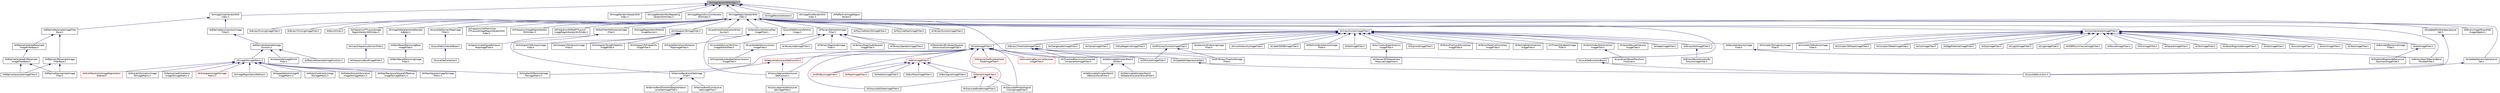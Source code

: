 digraph "itkImageIteratorWithIndex.h"
{
 // LATEX_PDF_SIZE
  edge [fontname="Helvetica",fontsize="10",labelfontname="Helvetica",labelfontsize="10"];
  node [fontname="Helvetica",fontsize="10",shape=record];
  Node1 [label="itkImageIteratorWithIndex.h",height=0.2,width=0.4,color="black", fillcolor="grey75", style="filled", fontcolor="black",tooltip=" "];
  Node1 -> Node2 [dir="back",color="midnightblue",fontsize="10",style="solid",fontname="Helvetica"];
  Node2 [label="itkImageLinearIteratorWith\lIndex.h",height=0.2,width=0.4,color="black", fillcolor="white", style="filled",URL="$itkImageLinearIteratorWithIndex_8h.html",tooltip=" "];
  Node2 -> Node3 [dir="back",color="midnightblue",fontsize="10",style="solid",fontname="Helvetica"];
  Node3 [label="itkBSplineDecompositionImage\lFilter.h",height=0.2,width=0.4,color="black", fillcolor="white", style="filled",URL="$itkBSplineDecompositionImageFilter_8h.html",tooltip=" "];
  Node3 -> Node4 [dir="back",color="midnightblue",fontsize="10",style="solid",fontname="Helvetica"];
  Node4 [label="itkBSplineInterpolateImage\lFunction.h",height=0.2,width=0.4,color="black", fillcolor="white", style="filled",URL="$itkBSplineInterpolateImageFunction_8h.html",tooltip=" "];
  Node4 -> Node5 [dir="back",color="midnightblue",fontsize="10",style="solid",fontname="Helvetica"];
  Node5 [label="itkBSplineResampleImageFunction.h",height=0.2,width=0.4,color="black", fillcolor="white", style="filled",URL="$itkBSplineResampleImageFunction_8h.html",tooltip=" "];
  Node4 -> Node6 [dir="back",color="midnightblue",fontsize="10",style="solid",fontname="Helvetica"];
  Node6 [label="itkImageToImageMetric.h",height=0.2,width=0.4,color="black", fillcolor="white", style="filled",URL="$itkImageToImageMetric_8h.html",tooltip=" "];
  Node6 -> Node7 [dir="back",color="midnightblue",fontsize="10",style="solid",fontname="Helvetica"];
  Node7 [label="itkGradientDifferenceImage\lToImageMetric.h",height=0.2,width=0.4,color="black", fillcolor="white", style="filled",URL="$itkGradientDifferenceImageToImageMetric_8h.html",tooltip=" "];
  Node6 -> Node8 [dir="back",color="midnightblue",fontsize="10",style="solid",fontname="Helvetica"];
  Node8 [label="itkHistogramImageToImage\lMetric.h",height=0.2,width=0.4,color="red", fillcolor="white", style="filled",URL="$itkHistogramImageToImageMetric_8h.html",tooltip=" "];
  Node6 -> Node15 [dir="back",color="midnightblue",fontsize="10",style="solid",fontname="Helvetica"];
  Node15 [label="itkImageRegistrationMethod.h",height=0.2,width=0.4,color="black", fillcolor="white", style="filled",URL="$itkImageRegistrationMethod_8h.html",tooltip=" "];
  Node6 -> Node16 [dir="back",color="midnightblue",fontsize="10",style="solid",fontname="Helvetica"];
  Node16 [label="itkKappaStatisticImageTo\lImageMetric.h",height=0.2,width=0.4,color="black", fillcolor="white", style="filled",URL="$itkKappaStatisticImageToImageMetric_8h.html",tooltip=" "];
  Node6 -> Node17 [dir="back",color="midnightblue",fontsize="10",style="solid",fontname="Helvetica"];
  Node17 [label="itkMatchCardinalityImage\lToImageMetric.h",height=0.2,width=0.4,color="black", fillcolor="white", style="filled",URL="$itkMatchCardinalityImageToImageMetric_8h.html",tooltip=" "];
  Node6 -> Node18 [dir="back",color="midnightblue",fontsize="10",style="solid",fontname="Helvetica"];
  Node18 [label="itkMattesMutualInformation\lImageToImageMetric.h",height=0.2,width=0.4,color="black", fillcolor="white", style="filled",URL="$itkMattesMutualInformationImageToImageMetric_8h.html",tooltip=" "];
  Node6 -> Node19 [dir="back",color="midnightblue",fontsize="10",style="solid",fontname="Helvetica"];
  Node19 [label="itkMeanReciprocalSquareDifference\lImageToImageMetric.h",height=0.2,width=0.4,color="black", fillcolor="white", style="filled",URL="$itkMeanReciprocalSquareDifferenceImageToImageMetric_8h.html",tooltip=" "];
  Node6 -> Node20 [dir="back",color="midnightblue",fontsize="10",style="solid",fontname="Helvetica"];
  Node20 [label="itkMeanSquaresImageToImage\lMetric.h",height=0.2,width=0.4,color="black", fillcolor="white", style="filled",URL="$itkMeanSquaresImageToImageMetric_8h.html",tooltip=" "];
  Node6 -> Node21 [dir="back",color="midnightblue",fontsize="10",style="solid",fontname="Helvetica"];
  Node21 [label="itkMultiResolutionImageRegistration\lMethod.h",height=0.2,width=0.4,color="red", fillcolor="white", style="filled",URL="$itkMultiResolutionImageRegistrationMethod_8h.html",tooltip=" "];
  Node6 -> Node23 [dir="back",color="midnightblue",fontsize="10",style="solid",fontname="Helvetica"];
  Node23 [label="itkMutualInformationImage\lToImageMetric.h",height=0.2,width=0.4,color="black", fillcolor="white", style="filled",URL="$itkMutualInformationImageToImageMetric_8h.html",tooltip=" "];
  Node6 -> Node24 [dir="back",color="midnightblue",fontsize="10",style="solid",fontname="Helvetica"];
  Node24 [label="itkNormalizedCorrelation\lImageToImageMetric.h",height=0.2,width=0.4,color="black", fillcolor="white", style="filled",URL="$itkNormalizedCorrelationImageToImageMetric_8h.html",tooltip=" "];
  Node4 -> Node25 [dir="back",color="midnightblue",fontsize="10",style="solid",fontname="Helvetica"];
  Node25 [label="itkInterpolateImagePoints\lFilter.h",height=0.2,width=0.4,color="black", fillcolor="white", style="filled",URL="$itkInterpolateImagePointsFilter_8h.html",tooltip=" "];
  Node2 -> Node26 [dir="back",color="midnightblue",fontsize="10",style="solid",fontname="Helvetica"];
  Node26 [label="itkBSplineResampleImageFilter\lBase.h",height=0.2,width=0.4,color="black", fillcolor="white", style="filled",URL="$itkBSplineResampleImageFilterBase_8h.html",tooltip=" "];
  Node26 -> Node27 [dir="back",color="midnightblue",fontsize="10",style="solid",fontname="Helvetica"];
  Node27 [label="itkBSplineCenteredResample\lImageFilterBase.h",height=0.2,width=0.4,color="black", fillcolor="white", style="filled",URL="$itkBSplineCenteredResampleImageFilterBase_8h.html",tooltip=" "];
  Node27 -> Node28 [dir="back",color="midnightblue",fontsize="10",style="solid",fontname="Helvetica"];
  Node28 [label="itkBSplineCenteredL2Resample\lImageFilterBase.h",height=0.2,width=0.4,color="black", fillcolor="white", style="filled",URL="$itkBSplineCenteredL2ResampleImageFilterBase_8h.html",tooltip=" "];
  Node28 -> Node29 [dir="back",color="midnightblue",fontsize="10",style="solid",fontname="Helvetica"];
  Node29 [label="itkBSplineDownsampleImage\lFilter.h",height=0.2,width=0.4,color="black", fillcolor="white", style="filled",URL="$itkBSplineDownsampleImageFilter_8h.html",tooltip=" "];
  Node28 -> Node30 [dir="back",color="midnightblue",fontsize="10",style="solid",fontname="Helvetica"];
  Node30 [label="itkBSplineUpsampleImageFilter.h",height=0.2,width=0.4,color="black", fillcolor="white", style="filled",URL="$itkBSplineUpsampleImageFilter_8h.html",tooltip=" "];
  Node26 -> Node31 [dir="back",color="midnightblue",fontsize="10",style="solid",fontname="Helvetica"];
  Node31 [label="itkBSplineL2ResampleImage\lFilterBase.h",height=0.2,width=0.4,color="black", fillcolor="white", style="filled",URL="$itkBSplineL2ResampleImageFilterBase_8h.html",tooltip=" "];
  Node31 -> Node29 [dir="back",color="midnightblue",fontsize="10",style="solid",fontname="Helvetica"];
  Node31 -> Node30 [dir="back",color="midnightblue",fontsize="10",style="solid",fontname="Helvetica"];
  Node1 -> Node32 [dir="back",color="midnightblue",fontsize="10",style="solid",fontname="Helvetica"];
  Node32 [label="itkImageRandomIteratorWith\lIndex.h",height=0.2,width=0.4,color="black", fillcolor="white", style="filled",URL="$itkImageRandomIteratorWithIndex_8h.html",tooltip=" "];
  Node1 -> Node33 [dir="back",color="midnightblue",fontsize="10",style="solid",fontname="Helvetica"];
  Node33 [label="itkImageRandomNonRepeating\lIteratorWithIndex.h",height=0.2,width=0.4,color="black", fillcolor="white", style="filled",URL="$itkImageRandomNonRepeatingIteratorWithIndex_8h.html",tooltip=" "];
  Node1 -> Node34 [dir="back",color="midnightblue",fontsize="10",style="solid",fontname="Helvetica"];
  Node34 [label="itkImageRegionExclusionIterator\lWithIndex.h",height=0.2,width=0.4,color="black", fillcolor="white", style="filled",URL="$itkImageRegionExclusionIteratorWithIndex_8h.html",tooltip=" "];
  Node1 -> Node35 [dir="back",color="midnightblue",fontsize="10",style="solid",fontname="Helvetica"];
  Node35 [label="itkImageRegionIteratorWith\lIndex.h",height=0.2,width=0.4,color="black", fillcolor="white", style="filled",URL="$itkImageRegionIteratorWithIndex_8h.html",tooltip=" "];
  Node35 -> Node36 [dir="back",color="midnightblue",fontsize="10",style="solid",fontname="Helvetica"];
  Node36 [label="itkBinaryImageToLevelSet\lImageAdaptor.h",height=0.2,width=0.4,color="black", fillcolor="white", style="filled",URL="$itkBinaryImageToLevelSetImageAdaptor_8h.html",tooltip=" "];
  Node35 -> Node37 [dir="back",color="midnightblue",fontsize="10",style="solid",fontname="Helvetica"];
  Node37 [label="itkBinaryMaskToNarrowBand\lPointSetFilter.h",height=0.2,width=0.4,color="black", fillcolor="white", style="filled",URL="$itkBinaryMaskToNarrowBandPointSetFilter_8h.html",tooltip=" "];
  Node35 -> Node38 [dir="back",color="midnightblue",fontsize="10",style="solid",fontname="Helvetica"];
  Node38 [label="itkBinaryPruningImageFilter.h",height=0.2,width=0.4,color="black", fillcolor="white", style="filled",URL="$itkBinaryPruningImageFilter_8h.html",tooltip=" "];
  Node35 -> Node39 [dir="back",color="midnightblue",fontsize="10",style="solid",fontname="Helvetica"];
  Node39 [label="itkBinaryThinningImageFilter.h",height=0.2,width=0.4,color="black", fillcolor="white", style="filled",URL="$itkBinaryThinningImageFilter_8h.html",tooltip=" "];
  Node35 -> Node40 [dir="back",color="midnightblue",fontsize="10",style="solid",fontname="Helvetica"];
  Node40 [label="itkBoxUtilities.h",height=0.2,width=0.4,color="black", fillcolor="white", style="filled",URL="$itkBoxUtilities_8h.html",tooltip=" "];
  Node35 -> Node41 [dir="back",color="midnightblue",fontsize="10",style="solid",fontname="Helvetica"];
  Node41 [label="itkDanielssonDistanceMap\lImageFilter.h",height=0.2,width=0.4,color="black", fillcolor="white", style="filled",URL="$itkDanielssonDistanceMapImageFilter_8h.html",tooltip=" "];
  Node41 -> Node42 [dir="back",color="midnightblue",fontsize="10",style="solid",fontname="Helvetica"];
  Node42 [label="itkCannySegmentationLevel\lSetFunction.h",height=0.2,width=0.4,color="black", fillcolor="white", style="filled",URL="$itkCannySegmentationLevelSetFunction_8h.html",tooltip=" "];
  Node42 -> Node43 [dir="back",color="midnightblue",fontsize="10",style="solid",fontname="Helvetica"];
  Node43 [label="itkCannySegmentationLevel\lSetImageFilter.h",height=0.2,width=0.4,color="black", fillcolor="white", style="filled",URL="$itkCannySegmentationLevelSetImageFilter_8h.html",tooltip=" "];
  Node41 -> Node44 [dir="back",color="midnightblue",fontsize="10",style="solid",fontname="Helvetica"];
  Node44 [label="itkSignedDanielssonDistance\lMapImageFilter.h",height=0.2,width=0.4,color="black", fillcolor="white", style="filled",URL="$itkSignedDanielssonDistanceMapImageFilter_8h.html",tooltip=" "];
  Node35 -> Node45 [dir="back",color="midnightblue",fontsize="10",style="solid",fontname="Helvetica"];
  Node45 [label="itkFastChamferDistanceImage\lFilter.h",height=0.2,width=0.4,color="black", fillcolor="white", style="filled",URL="$itkFastChamferDistanceImageFilter_8h.html",tooltip=" "];
  Node45 -> Node46 [dir="back",color="midnightblue",fontsize="10",style="solid",fontname="Helvetica"];
  Node46 [label="itkApproximateSignedDistance\lMapImageFilter.h",height=0.2,width=0.4,color="black", fillcolor="white", style="filled",URL="$itkApproximateSignedDistanceMapImageFilter_8h.html",tooltip=" "];
  Node45 -> Node47 [dir="back",color="midnightblue",fontsize="10",style="solid",fontname="Helvetica"];
  Node47 [label="itkNarrowBandLevelSetImage\lFilter.h",height=0.2,width=0.4,color="black", fillcolor="white", style="filled",URL="$itkNarrowBandLevelSetImageFilter_8h.html",tooltip=" "];
  Node47 -> Node48 [dir="back",color="midnightblue",fontsize="10",style="solid",fontname="Helvetica"];
  Node48 [label="itkNarrowBandCurvesLevel\lSetImageFilter.h",height=0.2,width=0.4,color="black", fillcolor="white", style="filled",URL="$itkNarrowBandCurvesLevelSetImageFilter_8h.html",tooltip=" "];
  Node47 -> Node49 [dir="back",color="midnightblue",fontsize="10",style="solid",fontname="Helvetica"];
  Node49 [label="itkNarrowBandThresholdSegmentation\lLevelSetImageFilter.h",height=0.2,width=0.4,color="black", fillcolor="white", style="filled",URL="$itkNarrowBandThresholdSegmentationLevelSetImageFilter_8h.html",tooltip=" "];
  Node35 -> Node50 [dir="back",color="midnightblue",fontsize="10",style="solid",fontname="Helvetica"];
  Node50 [label="itkFrequencyFFTLayoutImage\lRegionIteratorWithIndex.h",height=0.2,width=0.4,color="black", fillcolor="white", style="filled",URL="$itkFrequencyFFTLayoutImageRegionIteratorWithIndex_8h.html",tooltip=" "];
  Node50 -> Node51 [dir="back",color="midnightblue",fontsize="10",style="solid",fontname="Helvetica"];
  Node51 [label="itkUnaryFrequencyDomainFilter.h",height=0.2,width=0.4,color="black", fillcolor="white", style="filled",URL="$itkUnaryFrequencyDomainFilter_8h.html",tooltip=" "];
  Node51 -> Node52 [dir="back",color="midnightblue",fontsize="10",style="solid",fontname="Helvetica"];
  Node52 [label="itkFrequencyBandImageFilter.h",height=0.2,width=0.4,color="black", fillcolor="white", style="filled",URL="$itkFrequencyBandImageFilter_8h.html",tooltip=" "];
  Node35 -> Node53 [dir="back",color="midnightblue",fontsize="10",style="solid",fontname="Helvetica"];
  Node53 [label="itkFrequencyHalfHermitian\lFFTLayoutImageRegionIteratorWith\lIndex.h",height=0.2,width=0.4,color="black", fillcolor="white", style="filled",URL="$itkFrequencyHalfHermitianFFTLayoutImageRegionIteratorWithIndex_8h.html",tooltip=" "];
  Node35 -> Node54 [dir="back",color="midnightblue",fontsize="10",style="solid",fontname="Helvetica"];
  Node54 [label="itkFrequencyImageRegionIterator\lWithIndex.h",height=0.2,width=0.4,color="black", fillcolor="white", style="filled",URL="$itkFrequencyImageRegionIteratorWithIndex_8h.html",tooltip=" "];
  Node35 -> Node55 [dir="back",color="midnightblue",fontsize="10",style="solid",fontname="Helvetica"];
  Node55 [label="itkFrequencyShiftedFFTLayout\lImageRegionIteratorWithIndex.h",height=0.2,width=0.4,color="black", fillcolor="white", style="filled",URL="$itkFrequencyShiftedFFTLayoutImageRegionIteratorWithIndex_8h.html",tooltip=" "];
  Node35 -> Node56 [dir="back",color="midnightblue",fontsize="10",style="solid",fontname="Helvetica"];
  Node56 [label="itkHistogramToImageFilter.h",height=0.2,width=0.4,color="black", fillcolor="white", style="filled",URL="$itkHistogramToImageFilter_8h.html",tooltip=" "];
  Node56 -> Node57 [dir="back",color="midnightblue",fontsize="10",style="solid",fontname="Helvetica"];
  Node57 [label="itkHistogramToEntropyImage\lFilter.h",height=0.2,width=0.4,color="black", fillcolor="white", style="filled",URL="$itkHistogramToEntropyImageFilter_8h.html",tooltip=" "];
  Node56 -> Node58 [dir="back",color="midnightblue",fontsize="10",style="solid",fontname="Helvetica"];
  Node58 [label="itkHistogramToIntensityImage\lFilter.h",height=0.2,width=0.4,color="black", fillcolor="white", style="filled",URL="$itkHistogramToIntensityImageFilter_8h.html",tooltip=" "];
  Node56 -> Node59 [dir="back",color="midnightblue",fontsize="10",style="solid",fontname="Helvetica"];
  Node59 [label="itkHistogramToLogProbability\lImageFilter.h",height=0.2,width=0.4,color="black", fillcolor="white", style="filled",URL="$itkHistogramToLogProbabilityImageFilter_8h.html",tooltip=" "];
  Node56 -> Node60 [dir="back",color="midnightblue",fontsize="10",style="solid",fontname="Helvetica"];
  Node60 [label="itkHistogramToProbability\lImageFilter.h",height=0.2,width=0.4,color="black", fillcolor="white", style="filled",URL="$itkHistogramToProbabilityImageFilter_8h.html",tooltip=" "];
  Node35 -> Node61 [dir="back",color="midnightblue",fontsize="10",style="solid",fontname="Helvetica"];
  Node61 [label="itkImageRegistrationMethod\lImageSource.h",height=0.2,width=0.4,color="black", fillcolor="white", style="filled",URL="$itkImageRegistrationMethodImageSource_8h.html",tooltip=" "];
  Node35 -> Node62 [dir="back",color="midnightblue",fontsize="10",style="solid",fontname="Helvetica"];
  Node62 [label="itkImageToNeighborhoodSample\lAdaptor.h",height=0.2,width=0.4,color="black", fillcolor="white", style="filled",URL="$itkImageToNeighborhoodSampleAdaptor_8h.html",tooltip=" "];
  Node62 -> Node63 [dir="back",color="midnightblue",fontsize="10",style="solid",fontname="Helvetica"];
  Node63 [label="itkPatchBasedDenoisingBase\lImageFilter.h",height=0.2,width=0.4,color="black", fillcolor="white", style="filled",URL="$itkPatchBasedDenoisingBaseImageFilter_8h.html",tooltip=" "];
  Node63 -> Node64 [dir="back",color="midnightblue",fontsize="10",style="solid",fontname="Helvetica"];
  Node64 [label="itkPatchBasedDenoisingImage\lFilter.h",height=0.2,width=0.4,color="black", fillcolor="white", style="filled",URL="$itkPatchBasedDenoisingImageFilter_8h.html",tooltip=" "];
  Node35 -> Node65 [dir="back",color="midnightblue",fontsize="10",style="solid",fontname="Helvetica"];
  Node65 [label="itkLandmarkDisplacementField\lSource.h",height=0.2,width=0.4,color="black", fillcolor="white", style="filled",URL="$itkLandmarkDisplacementFieldSource_8h.html",tooltip=" "];
  Node35 -> Node66 [dir="back",color="midnightblue",fontsize="10",style="solid",fontname="Helvetica"];
  Node66 [label="itkLevelSetDomainMapImage\lFilter.h",height=0.2,width=0.4,color="black", fillcolor="white", style="filled",URL="$itkLevelSetDomainMapImageFilter_8h.html",tooltip=" "];
  Node66 -> Node67 [dir="back",color="midnightblue",fontsize="10",style="solid",fontname="Helvetica"];
  Node67 [label="itkLevelSetContainerBase.h",height=0.2,width=0.4,color="black", fillcolor="white", style="filled",URL="$itkLevelSetContainerBase_8h.html",tooltip=" "];
  Node67 -> Node68 [dir="back",color="midnightblue",fontsize="10",style="solid",fontname="Helvetica"];
  Node68 [label="itkLevelSetContainer.h",height=0.2,width=0.4,color="black", fillcolor="white", style="filled",URL="$itkLevelSetContainer_8h.html",tooltip=" "];
  Node35 -> Node69 [dir="back",color="midnightblue",fontsize="10",style="solid",fontname="Helvetica"];
  Node69 [label="itkLevelSetDomainPartition\lImage.h",height=0.2,width=0.4,color="black", fillcolor="white", style="filled",URL="$itkLevelSetDomainPartitionImage_8h.html",tooltip=" "];
  Node69 -> Node70 [dir="back",color="midnightblue",fontsize="10",style="solid",fontname="Helvetica"];
  Node70 [label="itkLevelSetDomainPartition\lImageWithKdTree.h",height=0.2,width=0.4,color="black", fillcolor="white", style="filled",URL="$itkLevelSetDomainPartitionImageWithKdTree_8h.html",tooltip=" "];
  Node35 -> Node71 [dir="back",color="midnightblue",fontsize="10",style="solid",fontname="Helvetica"];
  Node71 [label="itkLevelSetEvolutionBase.h",height=0.2,width=0.4,color="black", fillcolor="white", style="filled",URL="$itkLevelSetEvolutionBase_8h.html",tooltip=" "];
  Node71 -> Node72 [dir="back",color="midnightblue",fontsize="10",style="solid",fontname="Helvetica"];
  Node72 [label="itkLevelSetEvolution.h",height=0.2,width=0.4,color="black", fillcolor="white", style="filled",URL="$itkLevelSetEvolution_8h.html",tooltip=" "];
  Node35 -> Node73 [dir="back",color="midnightblue",fontsize="10",style="solid",fontname="Helvetica"];
  Node73 [label="itkPolylineMask2DImageFilter.h",height=0.2,width=0.4,color="black", fillcolor="white", style="filled",URL="$itkPolylineMask2DImageFilter_8h.html",tooltip=" "];
  Node35 -> Node74 [dir="back",color="midnightblue",fontsize="10",style="solid",fontname="Helvetica"];
  Node74 [label="itkPolylineMaskImageFilter.h",height=0.2,width=0.4,color="black", fillcolor="white", style="filled",URL="$itkPolylineMaskImageFilter_8h.html",tooltip=" "];
  Node35 -> Node75 [dir="back",color="midnightblue",fontsize="10",style="solid",fontname="Helvetica"];
  Node75 [label="itkTernaryFunctorImageFilter.h",height=0.2,width=0.4,color="black", fillcolor="white", style="filled",URL="$itkTernaryFunctorImageFilter_8h.html",tooltip=" "];
  Node35 -> Node76 [dir="back",color="midnightblue",fontsize="10",style="solid",fontname="Helvetica"];
  Node76 [label="itkTernaryGeneratorImage\lFilter.h",height=0.2,width=0.4,color="black", fillcolor="white", style="filled",URL="$itkTernaryGeneratorImageFilter_8h.html",tooltip=" "];
  Node76 -> Node77 [dir="back",color="midnightblue",fontsize="10",style="solid",fontname="Helvetica"];
  Node77 [label="itkLandweberDeconvolution\lImageFilter.h",height=0.2,width=0.4,color="black", fillcolor="white", style="filled",URL="$itkLandweberDeconvolutionImageFilter_8h.html",tooltip=" "];
  Node77 -> Node78 [dir="back",color="midnightblue",fontsize="10",style="solid",fontname="Helvetica"];
  Node78 [label="itkProjectedLandweberDeconvolution\lImageFilter.h",height=0.2,width=0.4,color="black", fillcolor="white", style="filled",URL="$itkProjectedLandweberDeconvolutionImageFilter_8h.html",tooltip=" "];
  Node76 -> Node79 [dir="back",color="midnightblue",fontsize="10",style="solid",fontname="Helvetica"];
  Node79 [label="itkParametricBlindLeastSquares\lDeconvolutionImageFilter.h",height=0.2,width=0.4,color="black", fillcolor="white", style="filled",URL="$itkParametricBlindLeastSquaresDeconvolutionImageFilter_8h.html",tooltip=" "];
  Node76 -> Node80 [dir="back",color="midnightblue",fontsize="10",style="solid",fontname="Helvetica"];
  Node80 [label="itkTernaryAddImageFilter.h",height=0.2,width=0.4,color="black", fillcolor="white", style="filled",URL="$itkTernaryAddImageFilter_8h.html",tooltip=" "];
  Node76 -> Node81 [dir="back",color="midnightblue",fontsize="10",style="solid",fontname="Helvetica"];
  Node81 [label="itkTernaryMagnitudeImage\lFilter.h",height=0.2,width=0.4,color="black", fillcolor="white", style="filled",URL="$itkTernaryMagnitudeImageFilter_8h.html",tooltip=" "];
  Node76 -> Node82 [dir="back",color="midnightblue",fontsize="10",style="solid",fontname="Helvetica"];
  Node82 [label="itkTernaryMagnitudeSquared\lImageFilter.h",height=0.2,width=0.4,color="black", fillcolor="white", style="filled",URL="$itkTernaryMagnitudeSquaredImageFilter_8h.html",tooltip=" "];
  Node76 -> Node83 [dir="back",color="midnightblue",fontsize="10",style="solid",fontname="Helvetica"];
  Node83 [label="itkTernaryOperatorImageFilter.h",height=0.2,width=0.4,color="black", fillcolor="white", style="filled",URL="$itkTernaryOperatorImageFilter_8h.html",tooltip=" "];
  Node35 -> Node84 [dir="back",color="midnightblue",fontsize="10",style="solid",fontname="Helvetica"];
  Node84 [label="itkUnaryFunctorImageFilter.h",height=0.2,width=0.4,color="black", fillcolor="white", style="filled",URL="$itkUnaryFunctorImageFilter_8h.html",tooltip=" "];
  Node84 -> Node85 [dir="back",color="midnightblue",fontsize="10",style="solid",fontname="Helvetica"];
  Node85 [label="itkAdaptImageFilter.h",height=0.2,width=0.4,color="black", fillcolor="white", style="filled",URL="$itkAdaptImageFilter_8h.html",tooltip=" "];
  Node84 -> Node86 [dir="back",color="midnightblue",fontsize="10",style="solid",fontname="Helvetica"];
  Node86 [label="itkBinaryNotImageFilter.h",height=0.2,width=0.4,color="black", fillcolor="white", style="filled",URL="$itkBinaryNotImageFilter_8h.html",tooltip=" "];
  Node86 -> Node87 [dir="back",color="midnightblue",fontsize="10",style="solid",fontname="Helvetica"];
  Node87 [label="itkBinaryReconstructionBy\lErosionImageFilter.h",height=0.2,width=0.4,color="black", fillcolor="white", style="filled",URL="$itkBinaryReconstructionByErosionImageFilter_8h.html",tooltip=" "];
  Node84 -> Node88 [dir="back",color="midnightblue",fontsize="10",style="solid",fontname="Helvetica"];
  Node88 [label="itkBinaryThresholdImageFilter.h",height=0.2,width=0.4,color="black", fillcolor="white", style="filled",URL="$itkBinaryThresholdImageFilter_8h.html",tooltip=" "];
  Node88 -> Node89 [dir="back",color="midnightblue",fontsize="10",style="solid",fontname="Helvetica"];
  Node89 [label="itkDeformableSimplexMesh3\lDFilter.h",height=0.2,width=0.4,color="black", fillcolor="white", style="filled",URL="$itkDeformableSimplexMesh3DFilter_8h.html",tooltip=" "];
  Node89 -> Node90 [dir="back",color="midnightblue",fontsize="10",style="solid",fontname="Helvetica"];
  Node90 [label="itkDeformableSimplexMesh3\lDBalloonForceFilter.h",height=0.2,width=0.4,color="black", fillcolor="white", style="filled",URL="$itkDeformableSimplexMesh3DBalloonForceFilter_8h.html",tooltip=" "];
  Node89 -> Node91 [dir="back",color="midnightblue",fontsize="10",style="solid",fontname="Helvetica"];
  Node91 [label="itkDeformableSimplexMesh3\lDGradientConstraintForceFilter.h",height=0.2,width=0.4,color="black", fillcolor="white", style="filled",URL="$itkDeformableSimplexMesh3DGradientConstraintForceFilter_8h.html",tooltip=" "];
  Node88 -> Node92 [dir="back",color="midnightblue",fontsize="10",style="solid",fontname="Helvetica"];
  Node92 [label="itkGPUBinaryThresholdImage\lFilter.h",height=0.2,width=0.4,color="black", fillcolor="white", style="filled",URL="$itkGPUBinaryThresholdImageFilter_8h.html",tooltip=" "];
  Node88 -> Node71 [dir="back",color="midnightblue",fontsize="10",style="solid",fontname="Helvetica"];
  Node88 -> Node93 [dir="back",color="midnightblue",fontsize="10",style="solid",fontname="Helvetica"];
  Node93 [label="itkThresholdMaximumConnected\lComponentsImageFilter.h",height=0.2,width=0.4,color="black", fillcolor="white", style="filled",URL="$itkThresholdMaximumConnectedComponentsImageFilter_8h.html",tooltip=" "];
  Node84 -> Node94 [dir="back",color="midnightblue",fontsize="10",style="solid",fontname="Helvetica"];
  Node94 [label="itkCastImageFilter.h",height=0.2,width=0.4,color="black", fillcolor="white", style="filled",URL="$itkCastImageFilter_8h.html",tooltip=" "];
  Node94 -> Node95 [dir="back",color="midnightblue",fontsize="10",style="solid",fontname="Helvetica"];
  Node95 [label="itkBoxImageFilter.h",height=0.2,width=0.4,color="red", fillcolor="white", style="filled",URL="$itkBoxImageFilter_8h.html",tooltip=" "];
  Node95 -> Node96 [dir="back",color="midnightblue",fontsize="10",style="solid",fontname="Helvetica"];
  Node96 [label="itkBoxMeanImageFilter.h",height=0.2,width=0.4,color="black", fillcolor="white", style="filled",URL="$itkBoxMeanImageFilter_8h.html",tooltip=" "];
  Node95 -> Node97 [dir="back",color="midnightblue",fontsize="10",style="solid",fontname="Helvetica"];
  Node97 [label="itkBoxSigmaImageFilter.h",height=0.2,width=0.4,color="black", fillcolor="white", style="filled",URL="$itkBoxSigmaImageFilter_8h.html",tooltip=" "];
  Node95 -> Node98 [dir="back",color="midnightblue",fontsize="10",style="solid",fontname="Helvetica"];
  Node98 [label="itkGPUBoxImageFilter.h",height=0.2,width=0.4,color="red", fillcolor="white", style="filled",URL="$itkGPUBoxImageFilter_8h.html",tooltip=" "];
  Node95 -> Node100 [dir="back",color="midnightblue",fontsize="10",style="solid",fontname="Helvetica"];
  Node100 [label="itkKernelImageFilter.h",height=0.2,width=0.4,color="red", fillcolor="white", style="filled",URL="$itkKernelImageFilter_8h.html",tooltip=" "];
  Node100 -> Node103 [dir="back",color="midnightblue",fontsize="10",style="solid",fontname="Helvetica"];
  Node103 [label="itkGrayscaleDilateImageFilter.h",height=0.2,width=0.4,color="black", fillcolor="white", style="filled",URL="$itkGrayscaleDilateImageFilter_8h.html",tooltip=" "];
  Node100 -> Node106 [dir="back",color="midnightblue",fontsize="10",style="solid",fontname="Helvetica"];
  Node106 [label="itkGrayscaleErodeImageFilter.h",height=0.2,width=0.4,color="black", fillcolor="white", style="filled",URL="$itkGrayscaleErodeImageFilter_8h.html",tooltip=" "];
  Node100 -> Node109 [dir="back",color="midnightblue",fontsize="10",style="solid",fontname="Helvetica"];
  Node109 [label="itkGrayscaleMorphological\lClosingImageFilter.h",height=0.2,width=0.4,color="black", fillcolor="white", style="filled",URL="$itkGrayscaleMorphologicalClosingImageFilter_8h.html",tooltip=" "];
  Node95 -> Node141 [dir="back",color="midnightblue",fontsize="10",style="solid",fontname="Helvetica"];
  Node141 [label="itkMeanImageFilter.h",height=0.2,width=0.4,color="red", fillcolor="white", style="filled",URL="$itkMeanImageFilter_8h.html",tooltip=" "];
  Node95 -> Node142 [dir="back",color="midnightblue",fontsize="10",style="solid",fontname="Helvetica"];
  Node142 [label="itkMedianImageFilter.h",height=0.2,width=0.4,color="black", fillcolor="white", style="filled",URL="$itkMedianImageFilter_8h.html",tooltip=" "];
  Node94 -> Node42 [dir="back",color="midnightblue",fontsize="10",style="solid",fontname="Helvetica"];
  Node94 -> Node145 [dir="back",color="midnightblue",fontsize="10",style="solid",fontname="Helvetica"];
  Node145 [label="itkExponentialDisplacement\lFieldImageFilter.h",height=0.2,width=0.4,color="red", fillcolor="white", style="filled",URL="$itkExponentialDisplacementFieldImageFilter_8h.html",tooltip=" "];
  Node94 -> Node98 [dir="back",color="midnightblue",fontsize="10",style="solid",fontname="Helvetica"];
  Node94 -> Node148 [dir="back",color="midnightblue",fontsize="10",style="solid",fontname="Helvetica"];
  Node148 [label="itkGPUCastImageFilter.h",height=0.2,width=0.4,color="black", fillcolor="white", style="filled",URL="$itkGPUCastImageFilter_8h.html",tooltip=" "];
  Node94 -> Node7 [dir="back",color="midnightblue",fontsize="10",style="solid",fontname="Helvetica"];
  Node94 -> Node103 [dir="back",color="midnightblue",fontsize="10",style="solid",fontname="Helvetica"];
  Node94 -> Node106 [dir="back",color="midnightblue",fontsize="10",style="solid",fontname="Helvetica"];
  Node94 -> Node109 [dir="back",color="midnightblue",fontsize="10",style="solid",fontname="Helvetica"];
  Node94 -> Node149 [dir="back",color="midnightblue",fontsize="10",style="solid",fontname="Helvetica"];
  Node149 [label="itkSegmentationLevelSetFunction.h",height=0.2,width=0.4,color="red", fillcolor="white", style="filled",URL="$itkSegmentationLevelSetFunction_8h.html",tooltip=" "];
  Node149 -> Node42 [dir="back",color="midnightblue",fontsize="10",style="solid",fontname="Helvetica"];
  Node149 -> Node47 [dir="back",color="midnightblue",fontsize="10",style="solid",fontname="Helvetica"];
  Node94 -> Node167 [dir="back",color="midnightblue",fontsize="10",style="solid",fontname="Helvetica"];
  Node167 [label="itkSmoothingRecursiveGaussian\lImageFilter.h",height=0.2,width=0.4,color="red", fillcolor="white", style="filled",URL="$itkSmoothingRecursiveGaussianImageFilter_8h.html",tooltip=" "];
  Node94 -> Node93 [dir="back",color="midnightblue",fontsize="10",style="solid",fontname="Helvetica"];
  Node84 -> Node171 [dir="back",color="midnightblue",fontsize="10",style="solid",fontname="Helvetica"];
  Node171 [label="itkChangeLabelImageFilter.h",height=0.2,width=0.4,color="black", fillcolor="white", style="filled",URL="$itkChangeLabelImageFilter_8h.html",tooltip=" "];
  Node84 -> Node172 [dir="back",color="midnightblue",fontsize="10",style="solid",fontname="Helvetica"];
  Node172 [label="itkClampImageFilter.h",height=0.2,width=0.4,color="black", fillcolor="white", style="filled",URL="$itkClampImageFilter_8h.html",tooltip=" "];
  Node84 -> Node173 [dir="back",color="midnightblue",fontsize="10",style="solid",fontname="Helvetica"];
  Node173 [label="itkExpNegativeImageFilter.h",height=0.2,width=0.4,color="black", fillcolor="white", style="filled",URL="$itkExpNegativeImageFilter_8h.html",tooltip=" "];
  Node84 -> Node174 [dir="back",color="midnightblue",fontsize="10",style="solid",fontname="Helvetica"];
  Node174 [label="itkGPUUnaryFunctorImageFilter.h",height=0.2,width=0.4,color="black", fillcolor="white", style="filled",URL="$itkGPUUnaryFunctorImageFilter_8h.html",tooltip=" "];
  Node174 -> Node92 [dir="back",color="midnightblue",fontsize="10",style="solid",fontname="Helvetica"];
  Node174 -> Node148 [dir="back",color="midnightblue",fontsize="10",style="solid",fontname="Helvetica"];
  Node84 -> Node175 [dir="back",color="midnightblue",fontsize="10",style="solid",fontname="Helvetica"];
  Node175 [label="itkIntensityWindowingImage\lFilter.h",height=0.2,width=0.4,color="black", fillcolor="white", style="filled",URL="$itkIntensityWindowingImageFilter_8h.html",tooltip=" "];
  Node84 -> Node176 [dir="back",color="midnightblue",fontsize="10",style="solid",fontname="Helvetica"];
  Node176 [label="itkInvertIntensityImageFilter.h",height=0.2,width=0.4,color="black", fillcolor="white", style="filled",URL="$itkInvertIntensityImageFilter_8h.html",tooltip=" "];
  Node84 -> Node177 [dir="back",color="midnightblue",fontsize="10",style="solid",fontname="Helvetica"];
  Node177 [label="itkLabelToRGBImageFilter.h",height=0.2,width=0.4,color="black", fillcolor="white", style="filled",URL="$itkLabelToRGBImageFilter_8h.html",tooltip=" "];
  Node84 -> Node178 [dir="back",color="midnightblue",fontsize="10",style="solid",fontname="Helvetica"];
  Node178 [label="itkMatrixIndexSelectionImage\lFilter.h",height=0.2,width=0.4,color="black", fillcolor="white", style="filled",URL="$itkMatrixIndexSelectionImageFilter_8h.html",tooltip=" "];
  Node84 -> Node179 [dir="back",color="midnightblue",fontsize="10",style="solid",fontname="Helvetica"];
  Node179 [label="itkNotImageFilter.h",height=0.2,width=0.4,color="black", fillcolor="white", style="filled",URL="$itkNotImageFilter_8h.html",tooltip=" "];
  Node84 -> Node180 [dir="back",color="midnightblue",fontsize="10",style="solid",fontname="Helvetica"];
  Node180 [label="itkRescaleIntensityImage\lFilter.h",height=0.2,width=0.4,color="black", fillcolor="white", style="filled",URL="$itkRescaleIntensityImageFilter_8h.html",tooltip=" "];
  Node180 -> Node37 [dir="back",color="midnightblue",fontsize="10",style="solid",fontname="Helvetica"];
  Node84 -> Node181 [dir="back",color="midnightblue",fontsize="10",style="solid",fontname="Helvetica"];
  Node181 [label="itkSigmoidImageFilter.h",height=0.2,width=0.4,color="black", fillcolor="white", style="filled",URL="$itkSigmoidImageFilter_8h.html",tooltip=" "];
  Node84 -> Node182 [dir="back",color="midnightblue",fontsize="10",style="solid",fontname="Helvetica"];
  Node182 [label="itkSymmetricEigenAnalysis\lImageFilter.h",height=0.2,width=0.4,color="black", fillcolor="white", style="filled",URL="$itkSymmetricEigenAnalysisImageFilter_8h.html",tooltip=" "];
  Node182 -> Node183 [dir="back",color="midnightblue",fontsize="10",style="solid",fontname="Helvetica"];
  Node183 [label="itkHessian3DToVesselness\lMeasureImageFilter.h",height=0.2,width=0.4,color="black", fillcolor="white", style="filled",URL="$itkHessian3DToVesselnessMeasureImageFilter_8h.html",tooltip=" "];
  Node84 -> Node184 [dir="back",color="midnightblue",fontsize="10",style="solid",fontname="Helvetica"];
  Node184 [label="itkTensorFractionalAnisotropy\lImageFilter.h",height=0.2,width=0.4,color="black", fillcolor="white", style="filled",URL="$itkTensorFractionalAnisotropyImageFilter_8h.html",tooltip=" "];
  Node84 -> Node185 [dir="back",color="midnightblue",fontsize="10",style="solid",fontname="Helvetica"];
  Node185 [label="itkTensorRelativeAnisotropy\lImageFilter.h",height=0.2,width=0.4,color="black", fillcolor="white", style="filled",URL="$itkTensorRelativeAnisotropyImageFilter_8h.html",tooltip=" "];
  Node84 -> Node186 [dir="back",color="midnightblue",fontsize="10",style="solid",fontname="Helvetica"];
  Node186 [label="itkTestingStretchIntensity\lImageFilter.h",height=0.2,width=0.4,color="black", fillcolor="white", style="filled",URL="$itkTestingStretchIntensityImageFilter_8h.html",tooltip=" "];
  Node84 -> Node187 [dir="back",color="midnightblue",fontsize="10",style="solid",fontname="Helvetica"];
  Node187 [label="itkThresholdLabelerImage\lFilter.h",height=0.2,width=0.4,color="black", fillcolor="white", style="filled",URL="$itkThresholdLabelerImageFilter_8h.html",tooltip=" "];
  Node84 -> Node188 [dir="back",color="midnightblue",fontsize="10",style="solid",fontname="Helvetica"];
  Node188 [label="itkVectorIndexSelectionCast\lImageFilter.h",height=0.2,width=0.4,color="black", fillcolor="white", style="filled",URL="$itkVectorIndexSelectionCastImageFilter_8h.html",tooltip=" "];
  Node188 -> Node189 [dir="back",color="midnightblue",fontsize="10",style="solid",fontname="Helvetica"];
  Node189 [label="itkLandmarkBasedTransform\lInitializer.h",height=0.2,width=0.4,color="black", fillcolor="white", style="filled",URL="$itkLandmarkBasedTransformInitializer_8h.html",tooltip=" "];
  Node84 -> Node190 [dir="back",color="midnightblue",fontsize="10",style="solid",fontname="Helvetica"];
  Node190 [label="itkVectorRescaleIntensity\lImageFilter.h",height=0.2,width=0.4,color="black", fillcolor="white", style="filled",URL="$itkVectorRescaleIntensityImageFilter_8h.html",tooltip=" "];
  Node35 -> Node191 [dir="back",color="midnightblue",fontsize="10",style="solid",fontname="Helvetica"];
  Node191 [label="itkUnaryGeneratorImageFilter.h",height=0.2,width=0.4,color="black", fillcolor="white", style="filled",URL="$itkUnaryGeneratorImageFilter_8h.html",tooltip=" "];
  Node191 -> Node192 [dir="back",color="midnightblue",fontsize="10",style="solid",fontname="Helvetica"];
  Node192 [label="itkAbsImageFilter.h",height=0.2,width=0.4,color="black", fillcolor="white", style="filled",URL="$itkAbsImageFilter_8h.html",tooltip=" "];
  Node191 -> Node193 [dir="back",color="midnightblue",fontsize="10",style="solid",fontname="Helvetica"];
  Node193 [label="itkAcosImageFilter.h",height=0.2,width=0.4,color="black", fillcolor="white", style="filled",URL="$itkAcosImageFilter_8h.html",tooltip=" "];
  Node191 -> Node194 [dir="back",color="midnightblue",fontsize="10",style="solid",fontname="Helvetica"];
  Node194 [label="itkAsinImageFilter.h",height=0.2,width=0.4,color="black", fillcolor="white", style="filled",URL="$itkAsinImageFilter_8h.html",tooltip=" "];
  Node191 -> Node195 [dir="back",color="midnightblue",fontsize="10",style="solid",fontname="Helvetica"];
  Node195 [label="itkAtanImageFilter.h",height=0.2,width=0.4,color="black", fillcolor="white", style="filled",URL="$itkAtanImageFilter_8h.html",tooltip=" "];
  Node191 -> Node196 [dir="back",color="midnightblue",fontsize="10",style="solid",fontname="Helvetica"];
  Node196 [label="itkBoundedReciprocalImage\lFilter.h",height=0.2,width=0.4,color="black", fillcolor="white", style="filled",URL="$itkBoundedReciprocalImageFilter_8h.html",tooltip=" "];
  Node191 -> Node197 [dir="back",color="midnightblue",fontsize="10",style="solid",fontname="Helvetica"];
  Node197 [label="itkComplexToImaginaryImage\lFilter.h",height=0.2,width=0.4,color="black", fillcolor="white", style="filled",URL="$itkComplexToImaginaryImageFilter_8h.html",tooltip=" "];
  Node191 -> Node198 [dir="back",color="midnightblue",fontsize="10",style="solid",fontname="Helvetica"];
  Node198 [label="itkComplexToModulusImage\lFilter.h",height=0.2,width=0.4,color="black", fillcolor="white", style="filled",URL="$itkComplexToModulusImageFilter_8h.html",tooltip=" "];
  Node191 -> Node199 [dir="back",color="midnightblue",fontsize="10",style="solid",fontname="Helvetica"];
  Node199 [label="itkComplexToPhaseImageFilter.h",height=0.2,width=0.4,color="black", fillcolor="white", style="filled",URL="$itkComplexToPhaseImageFilter_8h.html",tooltip=" "];
  Node191 -> Node200 [dir="back",color="midnightblue",fontsize="10",style="solid",fontname="Helvetica"];
  Node200 [label="itkComplexToRealImageFilter.h",height=0.2,width=0.4,color="black", fillcolor="white", style="filled",URL="$itkComplexToRealImageFilter_8h.html",tooltip=" "];
  Node191 -> Node201 [dir="back",color="midnightblue",fontsize="10",style="solid",fontname="Helvetica"];
  Node201 [label="itkCosImageFilter.h",height=0.2,width=0.4,color="black", fillcolor="white", style="filled",URL="$itkCosImageFilter_8h.html",tooltip=" "];
  Node191 -> Node202 [dir="back",color="midnightblue",fontsize="10",style="solid",fontname="Helvetica"];
  Node202 [label="itkEdgePotentialImageFilter.h",height=0.2,width=0.4,color="black", fillcolor="white", style="filled",URL="$itkEdgePotentialImageFilter_8h.html",tooltip=" "];
  Node191 -> Node203 [dir="back",color="midnightblue",fontsize="10",style="solid",fontname="Helvetica"];
  Node203 [label="itkExpImageFilter.h",height=0.2,width=0.4,color="black", fillcolor="white", style="filled",URL="$itkExpImageFilter_8h.html",tooltip=" "];
  Node191 -> Node204 [dir="back",color="midnightblue",fontsize="10",style="solid",fontname="Helvetica"];
  Node204 [label="itkLog10ImageFilter.h",height=0.2,width=0.4,color="black", fillcolor="white", style="filled",URL="$itkLog10ImageFilter_8h.html",tooltip=" "];
  Node191 -> Node205 [dir="back",color="midnightblue",fontsize="10",style="solid",fontname="Helvetica"];
  Node205 [label="itkLogImageFilter.h",height=0.2,width=0.4,color="black", fillcolor="white", style="filled",URL="$itkLogImageFilter_8h.html",tooltip=" "];
  Node191 -> Node206 [dir="back",color="midnightblue",fontsize="10",style="solid",fontname="Helvetica"];
  Node206 [label="itkRGBToLuminanceImageFilter.h",height=0.2,width=0.4,color="black", fillcolor="white", style="filled",URL="$itkRGBToLuminanceImageFilter_8h.html",tooltip=" "];
  Node191 -> Node207 [dir="back",color="midnightblue",fontsize="10",style="solid",fontname="Helvetica"];
  Node207 [label="itkRoundImageFilter.h",height=0.2,width=0.4,color="black", fillcolor="white", style="filled",URL="$itkRoundImageFilter_8h.html",tooltip=" "];
  Node191 -> Node208 [dir="back",color="midnightblue",fontsize="10",style="solid",fontname="Helvetica"];
  Node208 [label="itkSinImageFilter.h",height=0.2,width=0.4,color="black", fillcolor="white", style="filled",URL="$itkSinImageFilter_8h.html",tooltip=" "];
  Node191 -> Node209 [dir="back",color="midnightblue",fontsize="10",style="solid",fontname="Helvetica"];
  Node209 [label="itkSqrtImageFilter.h",height=0.2,width=0.4,color="black", fillcolor="white", style="filled",URL="$itkSqrtImageFilter_8h.html",tooltip=" "];
  Node209 -> Node210 [dir="back",color="midnightblue",fontsize="10",style="solid",fontname="Helvetica"];
  Node210 [label="itkGradientMagnitudeRecursive\lGaussianImageFilter.h",height=0.2,width=0.4,color="black", fillcolor="white", style="filled",URL="$itkGradientMagnitudeRecursiveGaussianImageFilter_8h.html",tooltip=" "];
  Node191 -> Node211 [dir="back",color="midnightblue",fontsize="10",style="solid",fontname="Helvetica"];
  Node211 [label="itkSquareImageFilter.h",height=0.2,width=0.4,color="black", fillcolor="white", style="filled",URL="$itkSquareImageFilter_8h.html",tooltip=" "];
  Node191 -> Node212 [dir="back",color="midnightblue",fontsize="10",style="solid",fontname="Helvetica"];
  Node212 [label="itkTanImageFilter.h",height=0.2,width=0.4,color="black", fillcolor="white", style="filled",URL="$itkTanImageFilter_8h.html",tooltip=" "];
  Node191 -> Node213 [dir="back",color="midnightblue",fontsize="10",style="solid",fontname="Helvetica"];
  Node213 [label="itkVectorMagnitudeImageFilter.h",height=0.2,width=0.4,color="black", fillcolor="white", style="filled",URL="$itkVectorMagnitudeImageFilter_8h.html",tooltip=" "];
  Node35 -> Node214 [dir="back",color="midnightblue",fontsize="10",style="solid",fontname="Helvetica"];
  Node214 [label="itkUpdateMalcolmSparseLevel\lSet.h",height=0.2,width=0.4,color="black", fillcolor="white", style="filled",URL="$itkUpdateMalcolmSparseLevelSet_8h.html",tooltip=" "];
  Node214 -> Node72 [dir="back",color="midnightblue",fontsize="10",style="solid",fontname="Helvetica"];
  Node35 -> Node215 [dir="back",color="midnightblue",fontsize="10",style="solid",fontname="Helvetica"];
  Node215 [label="itkUpdateShiSparseLevelSet.h",height=0.2,width=0.4,color="black", fillcolor="white", style="filled",URL="$itkUpdateShiSparseLevelSet_8h.html",tooltip=" "];
  Node215 -> Node72 [dir="back",color="midnightblue",fontsize="10",style="solid",fontname="Helvetica"];
  Node35 -> Node216 [dir="back",color="midnightblue",fontsize="10",style="solid",fontname="Helvetica"];
  Node216 [label="itkUpdateWhitakerSparseLevel\lSet.h",height=0.2,width=0.4,color="black", fillcolor="white", style="filled",URL="$itkUpdateWhitakerSparseLevelSet_8h.html",tooltip=" "];
  Node216 -> Node72 [dir="back",color="midnightblue",fontsize="10",style="solid",fontname="Helvetica"];
  Node1 -> Node217 [dir="back",color="midnightblue",fontsize="10",style="solid",fontname="Helvetica"];
  Node217 [label="itkImageReverseIterator.h",height=0.2,width=0.4,color="black", fillcolor="white", style="filled",URL="$itkImageReverseIterator_8h.html",tooltip=" "];
  Node1 -> Node218 [dir="back",color="midnightblue",fontsize="10",style="solid",fontname="Helvetica"];
  Node218 [label="itkImageSliceIteratorWith\lIndex.h",height=0.2,width=0.4,color="black", fillcolor="white", style="filled",URL="$itkImageSliceIteratorWithIndex_8h.html",tooltip=" "];
  Node1 -> Node219 [dir="back",color="midnightblue",fontsize="10",style="solid",fontname="Helvetica"];
  Node219 [label="itkReflectiveImageRegion\lIterator.h",height=0.2,width=0.4,color="black", fillcolor="white", style="filled",URL="$itkReflectiveImageRegionIterator_8h.html",tooltip=" "];
}
